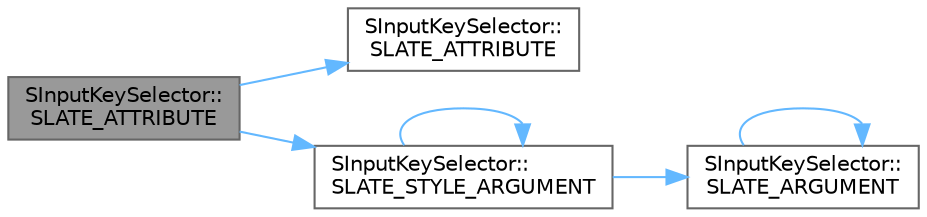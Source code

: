 digraph "SInputKeySelector::SLATE_ATTRIBUTE"
{
 // INTERACTIVE_SVG=YES
 // LATEX_PDF_SIZE
  bgcolor="transparent";
  edge [fontname=Helvetica,fontsize=10,labelfontname=Helvetica,labelfontsize=10];
  node [fontname=Helvetica,fontsize=10,shape=box,height=0.2,width=0.4];
  rankdir="LR";
  Node1 [id="Node000001",label="SInputKeySelector::\lSLATE_ATTRIBUTE",height=0.2,width=0.4,color="gray40", fillcolor="grey60", style="filled", fontcolor="black",tooltip="The margin around the selected key text."];
  Node1 -> Node2 [id="edge1_Node000001_Node000002",color="steelblue1",style="solid",tooltip=" "];
  Node2 [id="Node000002",label="SInputKeySelector::\lSLATE_ATTRIBUTE",height=0.2,width=0.4,color="grey40", fillcolor="white", style="filled",URL="$df/d07/classSInputKeySelector.html#a04a31d14d17a3851bb5de22a605978c4",tooltip="The currently selected key."];
  Node1 -> Node3 [id="edge2_Node000001_Node000003",color="steelblue1",style="solid",tooltip=" "];
  Node3 [id="Node000003",label="SInputKeySelector::\lSLATE_STYLE_ARGUMENT",height=0.2,width=0.4,color="grey40", fillcolor="white", style="filled",URL="$df/d07/classSInputKeySelector.html#a05fd55137c1d82c1ca52f7542da65438",tooltip="The text style of the button text."];
  Node3 -> Node4 [id="edge3_Node000003_Node000004",color="steelblue1",style="solid",tooltip=" "];
  Node4 [id="Node000004",label="SInputKeySelector::\lSLATE_ARGUMENT",height=0.2,width=0.4,color="grey40", fillcolor="white", style="filled",URL="$df/d07/classSInputKeySelector.html#a283af429c9591bc63b490efa301f3fa6",tooltip="The text to display while no key text is available or not selecting a key."];
  Node4 -> Node4 [id="edge4_Node000004_Node000004",color="steelblue1",style="solid",tooltip=" "];
  Node3 -> Node3 [id="edge5_Node000003_Node000003",color="steelblue1",style="solid",tooltip=" "];
}
